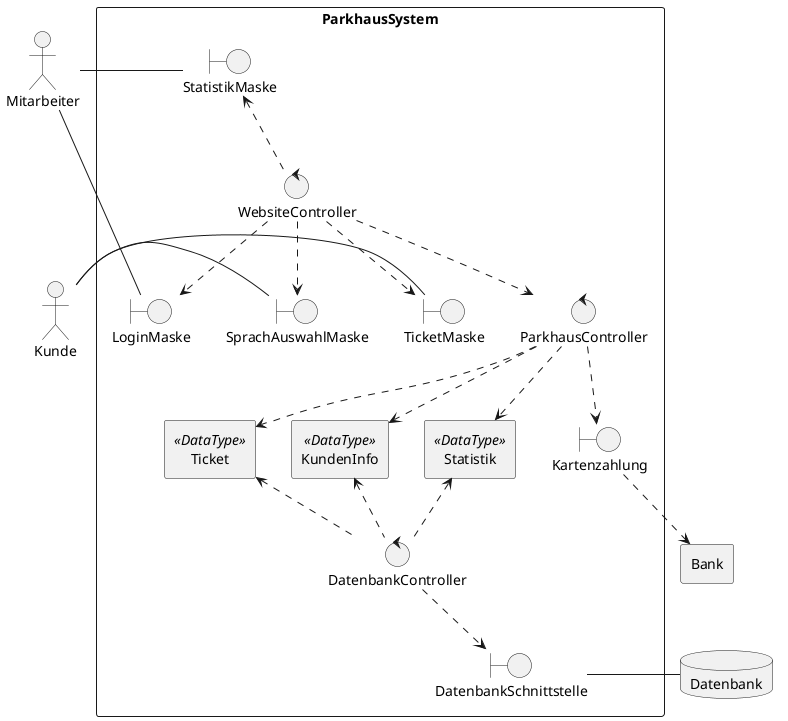 @startuml

actor Kunde
actor Mitarbeiter
rectangle Bank
database Datenbank

rectangle ParkhausSystem {

  agent Ticket <<DataType>>
  agent KundenInfo <<DataType>>
  agent Statistik <<DataType>>

  boundary TicketMaske
  boundary SprachAuswahlMaske
  boundary DatenbankSchnittstelle
  boundary Kartenzahlung
  boundary LoginMaske
  boundary StatistikMaske


  control ParkhausController
  control DatenbankController
  control WebsiteController

  LoginMaske -left- Mitarbeiter
  StatistikMaske -left- Mitarbeiter

  SprachAuswahlMaske -left- Kunde

  TicketMaske -left- Kunde



  Datenbank  -left- DatenbankSchnittstelle


  ParkhausController ..> KundenInfo
  KundenInfo <.. DatenbankController
  ParkhausController ..> Ticket
  Ticket <.. DatenbankController
  Statistik <.. DatenbankController
  ParkhausController ..> Statistik


  ParkhausController ..> Kartenzahlung
  Kartenzahlung ..> Bank
  WebsiteController ..> ParkhausController
  DatenbankController ..> DatenbankSchnittstelle


  WebsiteController ..> LoginMaske
  WebsiteController ..>SprachAuswahlMaske
  WebsiteController ..> TicketMaske
  StatistikMaske <.. WebsiteController
}
@enduml